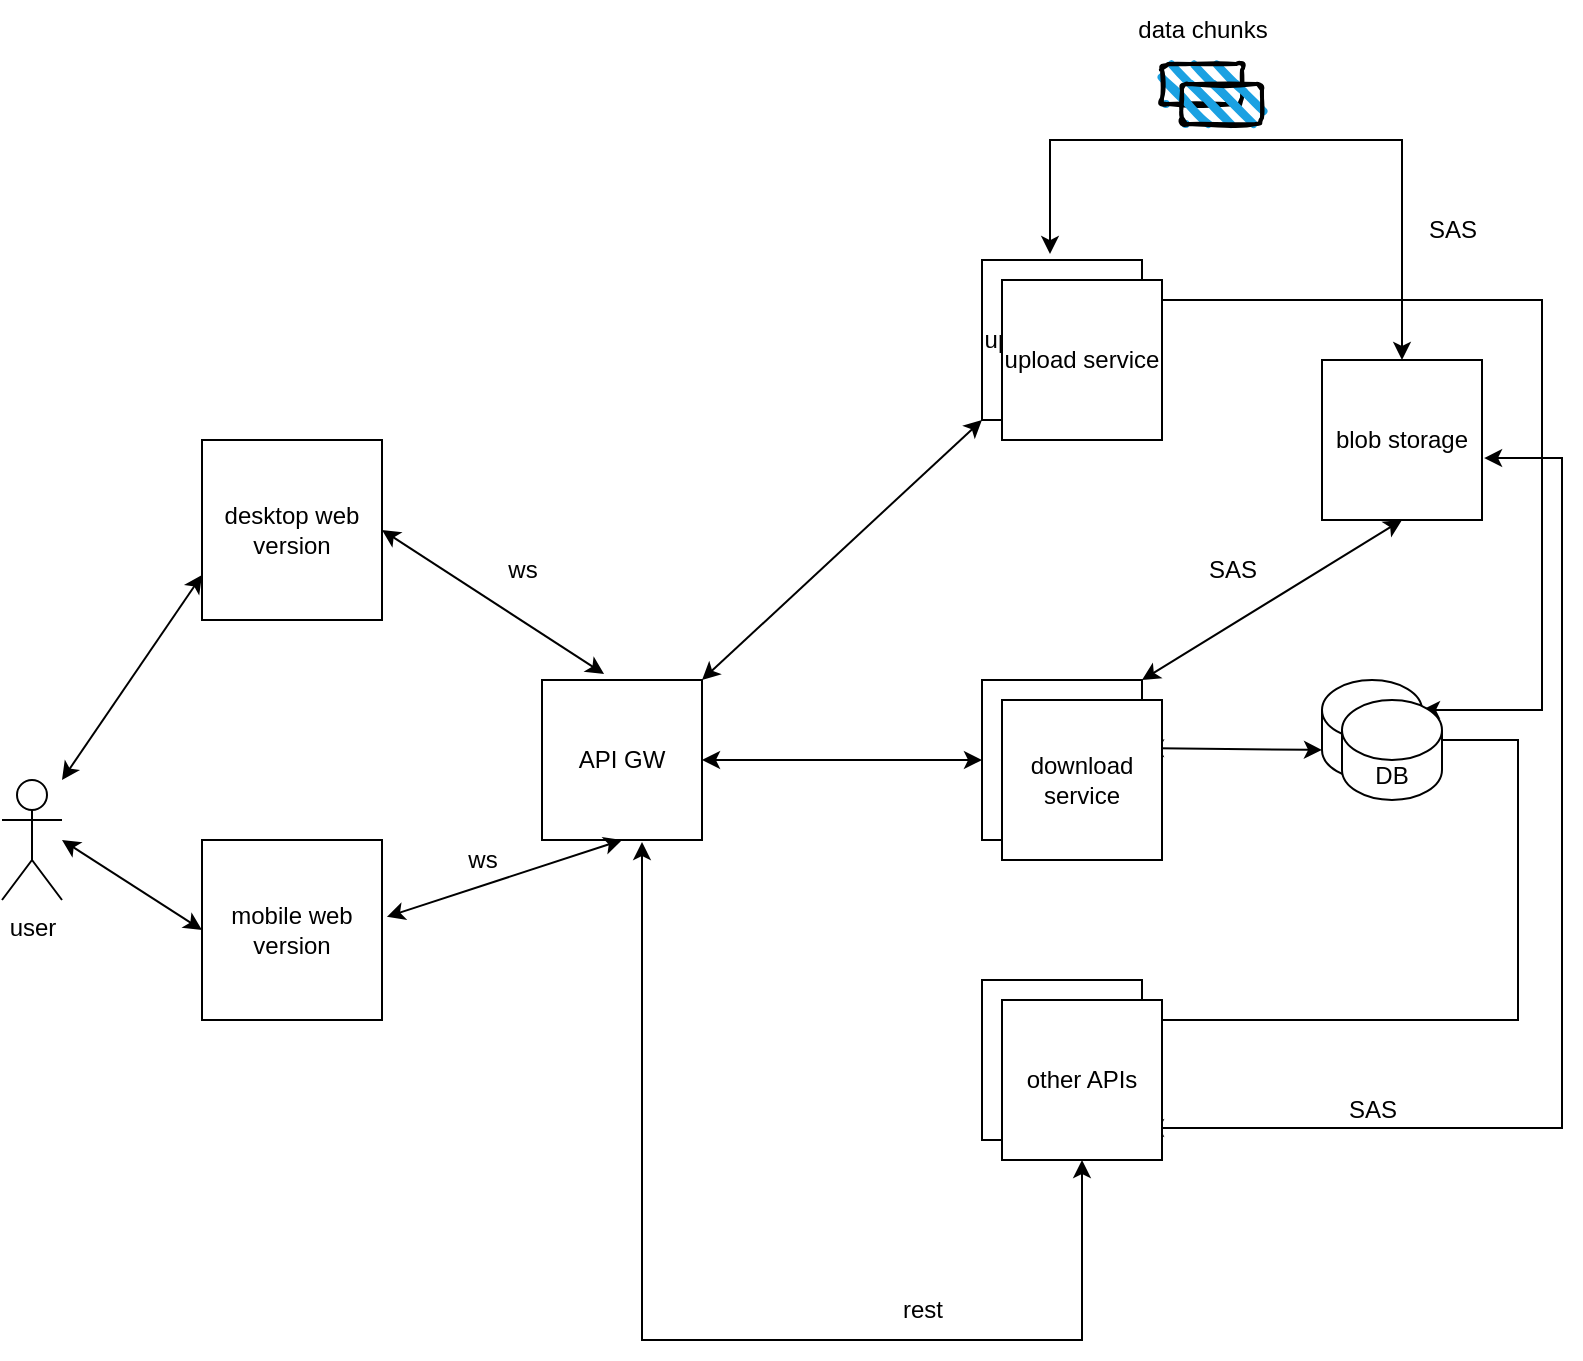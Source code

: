 <mxfile version="22.1.18" type="github">
  <diagram name="Page-1" id="FsghckCPafwVSijcmHln">
    <mxGraphModel dx="1434" dy="696" grid="1" gridSize="10" guides="1" tooltips="1" connect="1" arrows="1" fold="1" page="1" pageScale="1" pageWidth="827" pageHeight="1169" math="0" shadow="0">
      <root>
        <mxCell id="0" />
        <mxCell id="1" parent="0" />
        <mxCell id="7ID_BC6Ww6_YKEnsS9i6-1" value="user" style="shape=umlActor;verticalLabelPosition=bottom;verticalAlign=top;html=1;outlineConnect=0;" vertex="1" parent="1">
          <mxGeometry x="30" y="470" width="30" height="60" as="geometry" />
        </mxCell>
        <mxCell id="7ID_BC6Ww6_YKEnsS9i6-2" value="desktop web version" style="whiteSpace=wrap;html=1;aspect=fixed;" vertex="1" parent="1">
          <mxGeometry x="130" y="300" width="90" height="90" as="geometry" />
        </mxCell>
        <mxCell id="7ID_BC6Ww6_YKEnsS9i6-3" value="mobile web version" style="whiteSpace=wrap;html=1;aspect=fixed;" vertex="1" parent="1">
          <mxGeometry x="130" y="500" width="90" height="90" as="geometry" />
        </mxCell>
        <mxCell id="7ID_BC6Ww6_YKEnsS9i6-4" value="" style="endArrow=classic;startArrow=classic;html=1;rounded=0;entryX=0;entryY=0.75;entryDx=0;entryDy=0;" edge="1" parent="1" target="7ID_BC6Ww6_YKEnsS9i6-2">
          <mxGeometry width="50" height="50" relative="1" as="geometry">
            <mxPoint x="60" y="470" as="sourcePoint" />
            <mxPoint x="110" y="420" as="targetPoint" />
          </mxGeometry>
        </mxCell>
        <mxCell id="7ID_BC6Ww6_YKEnsS9i6-5" value="" style="endArrow=classic;startArrow=classic;html=1;rounded=0;entryX=0;entryY=0.5;entryDx=0;entryDy=0;" edge="1" parent="1" target="7ID_BC6Ww6_YKEnsS9i6-3">
          <mxGeometry width="50" height="50" relative="1" as="geometry">
            <mxPoint x="60" y="500" as="sourcePoint" />
            <mxPoint x="150" y="410" as="targetPoint" />
          </mxGeometry>
        </mxCell>
        <mxCell id="7ID_BC6Ww6_YKEnsS9i6-6" value="API GW" style="whiteSpace=wrap;html=1;aspect=fixed;" vertex="1" parent="1">
          <mxGeometry x="300" y="420" width="80" height="80" as="geometry" />
        </mxCell>
        <mxCell id="7ID_BC6Ww6_YKEnsS9i6-7" value="" style="endArrow=classic;startArrow=classic;html=1;rounded=0;entryX=1;entryY=0.5;entryDx=0;entryDy=0;exitX=0.388;exitY=-0.037;exitDx=0;exitDy=0;exitPerimeter=0;" edge="1" parent="1" source="7ID_BC6Ww6_YKEnsS9i6-6" target="7ID_BC6Ww6_YKEnsS9i6-2">
          <mxGeometry width="50" height="50" relative="1" as="geometry">
            <mxPoint x="230" y="380" as="sourcePoint" />
            <mxPoint x="150" y="410" as="targetPoint" />
          </mxGeometry>
        </mxCell>
        <mxCell id="7ID_BC6Ww6_YKEnsS9i6-8" value="" style="endArrow=classic;startArrow=classic;html=1;rounded=0;exitX=0.5;exitY=1;exitDx=0;exitDy=0;entryX=1.027;entryY=0.427;entryDx=0;entryDy=0;entryPerimeter=0;" edge="1" parent="1" source="7ID_BC6Ww6_YKEnsS9i6-6" target="7ID_BC6Ww6_YKEnsS9i6-3">
          <mxGeometry width="50" height="50" relative="1" as="geometry">
            <mxPoint x="331" y="590" as="sourcePoint" />
            <mxPoint x="260" y="560" as="targetPoint" />
          </mxGeometry>
        </mxCell>
        <mxCell id="7ID_BC6Ww6_YKEnsS9i6-9" value="upload service" style="whiteSpace=wrap;html=1;aspect=fixed;" vertex="1" parent="1">
          <mxGeometry x="520" y="210" width="80" height="80" as="geometry" />
        </mxCell>
        <mxCell id="7ID_BC6Ww6_YKEnsS9i6-10" value="download service" style="whiteSpace=wrap;html=1;aspect=fixed;" vertex="1" parent="1">
          <mxGeometry x="520" y="420" width="80" height="80" as="geometry" />
        </mxCell>
        <mxCell id="7ID_BC6Ww6_YKEnsS9i6-11" value="other APIs" style="whiteSpace=wrap;html=1;aspect=fixed;" vertex="1" parent="1">
          <mxGeometry x="520" y="570" width="80" height="80" as="geometry" />
        </mxCell>
        <mxCell id="7ID_BC6Ww6_YKEnsS9i6-17" value="" style="endArrow=classic;startArrow=classic;html=1;rounded=0;exitX=0.625;exitY=1.013;exitDx=0;exitDy=0;exitPerimeter=0;" edge="1" parent="1" source="7ID_BC6Ww6_YKEnsS9i6-6">
          <mxGeometry width="50" height="50" relative="1" as="geometry">
            <mxPoint x="350" y="510" as="sourcePoint" />
            <mxPoint x="570" y="660" as="targetPoint" />
            <Array as="points">
              <mxPoint x="350" y="750" />
              <mxPoint x="520" y="750" />
              <mxPoint x="570" y="750" />
              <mxPoint x="570" y="720" />
            </Array>
          </mxGeometry>
        </mxCell>
        <mxCell id="7ID_BC6Ww6_YKEnsS9i6-21" value="rest" style="text;html=1;align=center;verticalAlign=middle;resizable=0;points=[];autosize=1;strokeColor=none;fillColor=none;" vertex="1" parent="1">
          <mxGeometry x="470" y="720" width="40" height="30" as="geometry" />
        </mxCell>
        <mxCell id="7ID_BC6Ww6_YKEnsS9i6-22" value="DB" style="shape=cylinder3;whiteSpace=wrap;html=1;boundedLbl=1;backgroundOutline=1;size=15;" vertex="1" parent="1">
          <mxGeometry x="690" y="420" width="50" height="50" as="geometry" />
        </mxCell>
        <mxCell id="7ID_BC6Ww6_YKEnsS9i6-23" value="" style="endArrow=classic;startArrow=classic;html=1;rounded=0;exitX=1;exitY=0.25;exitDx=0;exitDy=0;entryX=1;entryY=1;entryDx=0;entryDy=-15;entryPerimeter=0;" edge="1" parent="1" source="7ID_BC6Ww6_YKEnsS9i6-11">
          <mxGeometry width="50" height="50" relative="1" as="geometry">
            <mxPoint x="600" y="615" as="sourcePoint" />
            <mxPoint x="738" y="450" as="targetPoint" />
            <Array as="points">
              <mxPoint x="788" y="590" />
              <mxPoint x="788" y="450" />
            </Array>
          </mxGeometry>
        </mxCell>
        <mxCell id="7ID_BC6Ww6_YKEnsS9i6-24" value="" style="endArrow=classic;startArrow=classic;html=1;rounded=0;exitX=1.025;exitY=0.425;exitDx=0;exitDy=0;entryX=0;entryY=1;entryDx=0;entryDy=-15;entryPerimeter=0;exitPerimeter=0;" edge="1" parent="1" source="7ID_BC6Ww6_YKEnsS9i6-10" target="7ID_BC6Ww6_YKEnsS9i6-22">
          <mxGeometry width="50" height="50" relative="1" as="geometry">
            <mxPoint x="720" y="625" as="sourcePoint" />
            <mxPoint x="790" y="450" as="targetPoint" />
          </mxGeometry>
        </mxCell>
        <mxCell id="7ID_BC6Ww6_YKEnsS9i6-25" value="" style="endArrow=classic;startArrow=classic;html=1;rounded=0;exitX=1;exitY=0.25;exitDx=0;exitDy=0;entryX=1;entryY=0;entryDx=0;entryDy=15;entryPerimeter=0;" edge="1" parent="1" source="7ID_BC6Ww6_YKEnsS9i6-9" target="7ID_BC6Ww6_YKEnsS9i6-22">
          <mxGeometry width="50" height="50" relative="1" as="geometry">
            <mxPoint x="610" y="422" as="sourcePoint" />
            <mxPoint x="800" y="230" as="targetPoint" />
            <Array as="points">
              <mxPoint x="800" y="230" />
              <mxPoint x="800" y="435" />
            </Array>
          </mxGeometry>
        </mxCell>
        <mxCell id="7ID_BC6Ww6_YKEnsS9i6-26" value="blob storage" style="whiteSpace=wrap;html=1;aspect=fixed;" vertex="1" parent="1">
          <mxGeometry x="690" y="260" width="80" height="80" as="geometry" />
        </mxCell>
        <mxCell id="7ID_BC6Ww6_YKEnsS9i6-27" value="" style="endArrow=classic;startArrow=classic;html=1;rounded=0;entryX=0.5;entryY=0;entryDx=0;entryDy=0;exitX=0.425;exitY=-0.037;exitDx=0;exitDy=0;exitPerimeter=0;" edge="1" parent="1" source="7ID_BC6Ww6_YKEnsS9i6-9" target="7ID_BC6Ww6_YKEnsS9i6-26">
          <mxGeometry width="50" height="50" relative="1" as="geometry">
            <mxPoint x="530" y="150" as="sourcePoint" />
            <mxPoint x="680" y="290" as="targetPoint" />
            <Array as="points">
              <mxPoint x="554" y="150" />
              <mxPoint x="730" y="150" />
            </Array>
          </mxGeometry>
        </mxCell>
        <mxCell id="7ID_BC6Ww6_YKEnsS9i6-28" value="" style="endArrow=classic;startArrow=classic;html=1;rounded=0;exitX=1;exitY=0;exitDx=0;exitDy=0;entryX=0.5;entryY=1;entryDx=0;entryDy=0;" edge="1" parent="1" source="7ID_BC6Ww6_YKEnsS9i6-10" target="7ID_BC6Ww6_YKEnsS9i6-26">
          <mxGeometry width="50" height="50" relative="1" as="geometry">
            <mxPoint x="590" y="367" as="sourcePoint" />
            <mxPoint x="640" y="332" as="targetPoint" />
          </mxGeometry>
        </mxCell>
        <mxCell id="7ID_BC6Ww6_YKEnsS9i6-32" value="" style="rounded=1;whiteSpace=wrap;html=1;strokeWidth=2;fillWeight=4;hachureGap=8;hachureAngle=45;fillColor=#1ba1e2;sketch=1;" vertex="1" parent="1">
          <mxGeometry x="610" y="112" width="40" height="20" as="geometry" />
        </mxCell>
        <mxCell id="7ID_BC6Ww6_YKEnsS9i6-38" value="data chunks" style="text;html=1;align=center;verticalAlign=middle;resizable=0;points=[];autosize=1;strokeColor=none;fillColor=none;" vertex="1" parent="1">
          <mxGeometry x="585" y="80" width="90" height="30" as="geometry" />
        </mxCell>
        <mxCell id="7ID_BC6Ww6_YKEnsS9i6-47" value="ws" style="text;html=1;align=center;verticalAlign=middle;resizable=0;points=[];autosize=1;strokeColor=none;fillColor=none;" vertex="1" parent="1">
          <mxGeometry x="270" y="350" width="40" height="30" as="geometry" />
        </mxCell>
        <mxCell id="7ID_BC6Ww6_YKEnsS9i6-48" value="ws" style="text;html=1;align=center;verticalAlign=middle;resizable=0;points=[];autosize=1;strokeColor=none;fillColor=none;" vertex="1" parent="1">
          <mxGeometry x="250" y="495" width="40" height="30" as="geometry" />
        </mxCell>
        <mxCell id="7ID_BC6Ww6_YKEnsS9i6-63" value="" style="endArrow=classic;startArrow=classic;html=1;rounded=0;entryX=0;entryY=0.5;entryDx=0;entryDy=0;exitX=1;exitY=0.5;exitDx=0;exitDy=0;" edge="1" parent="1" source="7ID_BC6Ww6_YKEnsS9i6-6" target="7ID_BC6Ww6_YKEnsS9i6-10">
          <mxGeometry width="50" height="50" relative="1" as="geometry">
            <mxPoint x="390" y="460" as="sourcePoint" />
            <mxPoint x="440" y="410" as="targetPoint" />
          </mxGeometry>
        </mxCell>
        <mxCell id="7ID_BC6Ww6_YKEnsS9i6-64" value="" style="endArrow=classic;startArrow=classic;html=1;rounded=0;entryX=0;entryY=1;entryDx=0;entryDy=0;" edge="1" parent="1" target="7ID_BC6Ww6_YKEnsS9i6-9">
          <mxGeometry width="50" height="50" relative="1" as="geometry">
            <mxPoint x="380" y="420" as="sourcePoint" />
            <mxPoint x="430" y="370" as="targetPoint" />
          </mxGeometry>
        </mxCell>
        <mxCell id="7ID_BC6Ww6_YKEnsS9i6-66" value="" style="rounded=1;whiteSpace=wrap;html=1;strokeWidth=2;fillWeight=4;hachureGap=8;hachureAngle=45;fillColor=#1ba1e2;sketch=1;" vertex="1" parent="1">
          <mxGeometry x="620" y="122" width="40" height="20" as="geometry" />
        </mxCell>
        <mxCell id="7ID_BC6Ww6_YKEnsS9i6-67" value="SAS" style="text;html=1;align=center;verticalAlign=middle;resizable=0;points=[];autosize=1;strokeColor=none;fillColor=none;" vertex="1" parent="1">
          <mxGeometry x="730" y="180" width="50" height="30" as="geometry" />
        </mxCell>
        <mxCell id="7ID_BC6Ww6_YKEnsS9i6-68" value="SAS" style="text;html=1;align=center;verticalAlign=middle;resizable=0;points=[];autosize=1;strokeColor=none;fillColor=none;" vertex="1" parent="1">
          <mxGeometry x="620" y="350" width="50" height="30" as="geometry" />
        </mxCell>
        <mxCell id="7ID_BC6Ww6_YKEnsS9i6-70" value="" style="endArrow=classic;startArrow=classic;html=1;rounded=0;exitX=1.025;exitY=0.925;exitDx=0;exitDy=0;exitPerimeter=0;entryX=1.013;entryY=0.613;entryDx=0;entryDy=0;entryPerimeter=0;" edge="1" parent="1" source="7ID_BC6Ww6_YKEnsS9i6-11" target="7ID_BC6Ww6_YKEnsS9i6-26">
          <mxGeometry width="50" height="50" relative="1" as="geometry">
            <mxPoint x="600" y="680" as="sourcePoint" />
            <mxPoint x="780" y="310" as="targetPoint" />
            <Array as="points">
              <mxPoint x="810" y="644" />
              <mxPoint x="810" y="309" />
            </Array>
          </mxGeometry>
        </mxCell>
        <mxCell id="7ID_BC6Ww6_YKEnsS9i6-71" value="SAS" style="text;html=1;align=center;verticalAlign=middle;resizable=0;points=[];autosize=1;strokeColor=none;fillColor=none;" vertex="1" parent="1">
          <mxGeometry x="690" y="620" width="50" height="30" as="geometry" />
        </mxCell>
        <mxCell id="7ID_BC6Ww6_YKEnsS9i6-72" value="other APIs" style="whiteSpace=wrap;html=1;aspect=fixed;" vertex="1" parent="1">
          <mxGeometry x="530" y="580" width="80" height="80" as="geometry" />
        </mxCell>
        <mxCell id="7ID_BC6Ww6_YKEnsS9i6-73" value="download service" style="whiteSpace=wrap;html=1;aspect=fixed;" vertex="1" parent="1">
          <mxGeometry x="530" y="430" width="80" height="80" as="geometry" />
        </mxCell>
        <mxCell id="7ID_BC6Ww6_YKEnsS9i6-74" value="upload service" style="whiteSpace=wrap;html=1;aspect=fixed;" vertex="1" parent="1">
          <mxGeometry x="530" y="220" width="80" height="80" as="geometry" />
        </mxCell>
        <mxCell id="7ID_BC6Ww6_YKEnsS9i6-75" value="DB" style="shape=cylinder3;whiteSpace=wrap;html=1;boundedLbl=1;backgroundOutline=1;size=15;" vertex="1" parent="1">
          <mxGeometry x="700" y="430" width="50" height="50" as="geometry" />
        </mxCell>
      </root>
    </mxGraphModel>
  </diagram>
</mxfile>
